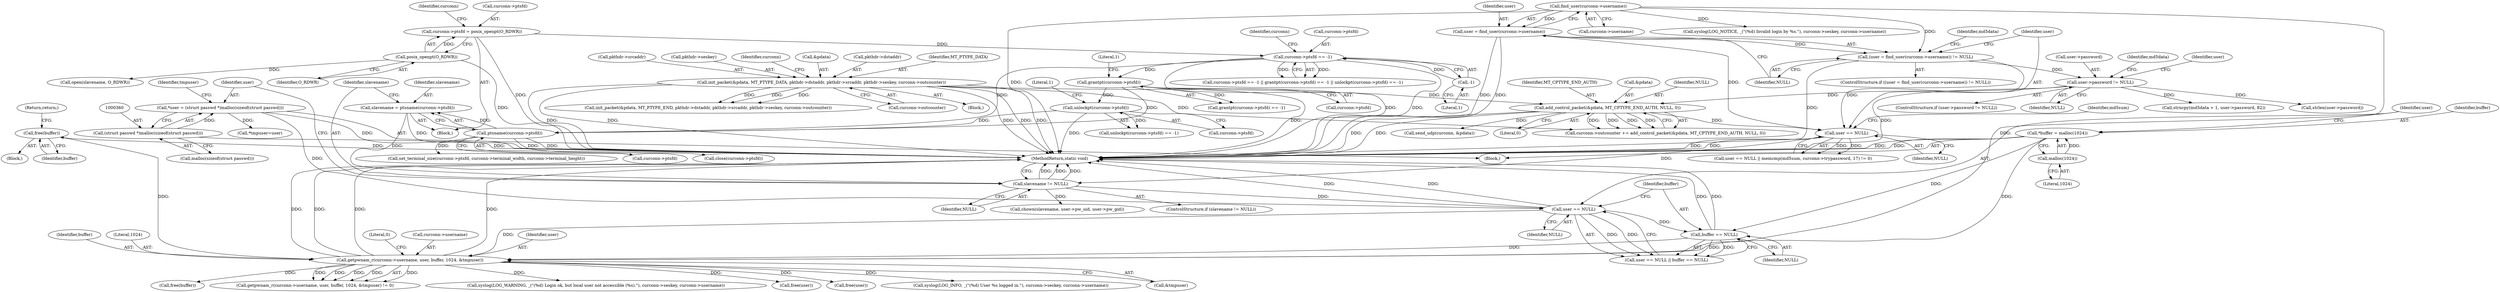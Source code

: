 digraph "0_MAC-Telnet_b69d11727d4f0f8cf719c79e3fb700f55ca03e9a_2@pointer" {
"1000425" [label="(Call,free(buffer))"];
"1000397" [label="(Call,getpwnam_r(curconn->username, user, buffer, 1024, &tmpuser))"];
"1000140" [label="(Call,find_user(curconn->username))"];
"1000375" [label="(Call,user == NULL)"];
"1000357" [label="(Call,*user = (struct passwd *)malloc(sizeof(struct passwd)))"];
"1000359" [label="(Call,(struct passwd *)malloc(sizeof(struct passwd)))"];
"1000350" [label="(Call,slavename != NULL)"];
"1000343" [label="(Call,slavename = ptsname(curconn->ptsfd))"];
"1000345" [label="(Call,ptsname(curconn->ptsfd))"];
"1000325" [label="(Call,unlockpt(curconn->ptsfd))"];
"1000318" [label="(Call,grantpt(curconn->ptsfd))"];
"1000310" [label="(Call,curconn->ptsfd == -1)"];
"1000302" [label="(Call,curconn->ptsfd = posix_openpt(O_RDWR))"];
"1000306" [label="(Call,posix_openpt(O_RDWR))"];
"1000314" [label="(Call,-1)"];
"1000264" [label="(Call,user == NULL)"];
"1000138" [label="(Call,user = find_user(curconn->username))"];
"1000244" [label="(Call,add_control_packet(&pdata, MT_CPTYPE_END_AUTH, NULL, 0))"];
"1000224" [label="(Call,init_packet(&pdata, MT_PTYPE_DATA, pkthdr->dstaddr, pkthdr->srcaddr, pkthdr->seskey, curconn->outcounter))"];
"1000156" [label="(Call,user->password != NULL)"];
"1000137" [label="(Call,(user = find_user(curconn->username)) != NULL)"];
"1000369" [label="(Call,*buffer = malloc(1024))"];
"1000371" [label="(Call,malloc(1024))"];
"1000378" [label="(Call,buffer == NULL)"];
"1000249" [label="(Literal,0)"];
"1000365" [label="(Call,*tmpuser=user)"];
"1000265" [label="(Identifier,user)"];
"1000326" [label="(Call,curconn->ptsfd)"];
"1000401" [label="(Identifier,user)"];
"1000672" [label="(Call,free(buffer))"];
"1000533" [label="(Call,close(curconn->ptsfd))"];
"1000375" [label="(Call,user == NULL)"];
"1000402" [label="(Identifier,buffer)"];
"1000371" [label="(Call,malloc(1024))"];
"1000376" [label="(Identifier,user)"];
"1000137" [label="(Call,(user = find_user(curconn->username)) != NULL)"];
"1000345" [label="(Call,ptsname(curconn->ptsfd))"];
"1000377" [label="(Identifier,NULL)"];
"1000175" [label="(Call,strncpy(md5data + 1, user->password, 82))"];
"1000352" [label="(Identifier,NULL)"];
"1000403" [label="(Literal,1024)"];
"1000330" [label="(Literal,1)"];
"1000139" [label="(Identifier,user)"];
"1000309" [label="(Call,curconn->ptsfd == -1 || grantpt(curconn->ptsfd) == -1 || unlockpt(curconn->ptsfd) == -1)"];
"1000314" [label="(Call,-1)"];
"1000361" [label="(Call,malloc(sizeof(struct passwd)))"];
"1000307" [label="(Identifier,O_RDWR)"];
"1000683" [label="(Call,set_terminal_size(curconn->ptsfd, curconn->terminal_width, curconn->terminal_height))"];
"1000359" [label="(Call,(struct passwd *)malloc(sizeof(struct passwd)))"];
"1000302" [label="(Call,curconn->ptsfd = posix_openpt(O_RDWR))"];
"1000630" [label="(Call,init_packet(&pdata, MT_PTYPE_END, pkthdr->dstaddr, pkthdr->srcaddr, pkthdr->seskey, curconn->outcounter))"];
"1000136" [label="(ControlStructure,if ((user = find_user(curconn->username)) != NULL))"];
"1000144" [label="(Identifier,NULL)"];
"1000266" [label="(Identifier,NULL)"];
"1000311" [label="(Call,curconn->ptsfd)"];
"1000319" [label="(Call,curconn->ptsfd)"];
"1000323" [label="(Literal,1)"];
"1000428" [label="(Call,chown(slavename, user->pw_uid, user->pw_gid))"];
"1000346" [label="(Call,curconn->ptsfd)"];
"1000370" [label="(Identifier,buffer)"];
"1000227" [label="(Identifier,MT_PTYPE_DATA)"];
"1000349" [label="(ControlStructure,if (slavename != NULL))"];
"1000366" [label="(Identifier,tmpuser)"];
"1000224" [label="(Call,init_packet(&pdata, MT_PTYPE_DATA, pkthdr->dstaddr, pkthdr->srcaddr, pkthdr->seskey, curconn->outcounter))"];
"1000231" [label="(Call,pkthdr->srcaddr)"];
"1000172" [label="(Identifier,md5data)"];
"1000353" [label="(Block,)"];
"1000344" [label="(Identifier,slavename)"];
"1000234" [label="(Call,pkthdr->seskey)"];
"1000351" [label="(Identifier,slavename)"];
"1000357" [label="(Call,*user = (struct passwd *)malloc(sizeof(struct passwd)))"];
"1000164" [label="(Identifier,user)"];
"1000160" [label="(Identifier,NULL)"];
"1000140" [label="(Call,find_user(curconn->username))"];
"1000324" [label="(Call,unlockpt(curconn->ptsfd) == -1)"];
"1000312" [label="(Identifier,curconn)"];
"1000244" [label="(Call,add_control_packet(&pdata, MT_CPTYPE_END_AUTH, NULL, 0))"];
"1000315" [label="(Literal,1)"];
"1000237" [label="(Call,curconn->outcounter)"];
"1000264" [label="(Call,user == NULL)"];
"1000425" [label="(Call,free(buffer))"];
"1000166" [label="(Call,strlen(user->password))"];
"1000325" [label="(Call,unlockpt(curconn->ptsfd))"];
"1000380" [label="(Identifier,NULL)"];
"1000426" [label="(Identifier,buffer)"];
"1000240" [label="(Call,curconn->outcounter += add_control_packet(&pdata, MT_CPTYPE_END_AUTH, NULL, 0))"];
"1000396" [label="(Call,getpwnam_r(curconn->username, user, buffer, 1024, &tmpuser) != 0)"];
"1000141" [label="(Call,curconn->username)"];
"1000276" [label="(Call,syslog(LOG_NOTICE, _(\"(%d) Invalid login by %s.\"), curconn->seskey, curconn->username))"];
"1000379" [label="(Identifier,buffer)"];
"1000407" [label="(Block,)"];
"1000129" [label="(Block,)"];
"1000408" [label="(Call,syslog(LOG_WARNING, _(\"(%d) Login ok, but local user not accessible (%s).\"), curconn->seskey, curconn->username))"];
"1000320" [label="(Identifier,curconn)"];
"1000156" [label="(Call,user->password != NULL)"];
"1000406" [label="(Literal,0)"];
"1000263" [label="(Call,user == NULL || memcmp(md5sum, curconn->trypassword, 17) != 0)"];
"1000310" [label="(Call,curconn->ptsfd == -1)"];
"1000670" [label="(Call,free(user))"];
"1000317" [label="(Call,grantpt(curconn->ptsfd) == -1)"];
"1000423" [label="(Call,free(user))"];
"1000397" [label="(Call,getpwnam_r(curconn->username, user, buffer, 1024, &tmpuser))"];
"1000155" [label="(ControlStructure,if (user->password != NULL))"];
"1000248" [label="(Identifier,NULL)"];
"1000343" [label="(Call,slavename = ptsname(curconn->ptsfd))"];
"1000247" [label="(Identifier,MT_CPTYPE_END_AUTH)"];
"1000476" [label="(Call,syslog(LOG_INFO, _(\"(%d) User %s logged in.\"), curconn->seskey, curconn->username))"];
"1000138" [label="(Call,user = find_user(curconn->username))"];
"1000145" [label="(Block,)"];
"1000303" [label="(Call,curconn->ptsfd)"];
"1000242" [label="(Identifier,curconn)"];
"1000157" [label="(Call,user->password)"];
"1000225" [label="(Call,&pdata)"];
"1000693" [label="(MethodReturn,static void)"];
"1000369" [label="(Call,*buffer = malloc(1024))"];
"1000440" [label="(Call,open(slavename, O_RDWR))"];
"1000427" [label="(Return,return;)"];
"1000398" [label="(Call,curconn->username)"];
"1000318" [label="(Call,grantpt(curconn->ptsfd))"];
"1000306" [label="(Call,posix_openpt(O_RDWR))"];
"1000269" [label="(Identifier,md5sum)"];
"1000350" [label="(Call,slavename != NULL)"];
"1000228" [label="(Call,pkthdr->dstaddr)"];
"1000378" [label="(Call,buffer == NULL)"];
"1000358" [label="(Identifier,user)"];
"1000372" [label="(Literal,1024)"];
"1000404" [label="(Call,&tmpuser)"];
"1000245" [label="(Call,&pdata)"];
"1000250" [label="(Call,send_udp(curconn, &pdata))"];
"1000148" [label="(Identifier,md5data)"];
"1000374" [label="(Call,user == NULL || buffer == NULL)"];
"1000425" -> "1000407"  [label="AST: "];
"1000425" -> "1000426"  [label="CFG: "];
"1000426" -> "1000425"  [label="AST: "];
"1000427" -> "1000425"  [label="CFG: "];
"1000425" -> "1000693"  [label="DDG: "];
"1000397" -> "1000425"  [label="DDG: "];
"1000397" -> "1000396"  [label="AST: "];
"1000397" -> "1000404"  [label="CFG: "];
"1000398" -> "1000397"  [label="AST: "];
"1000401" -> "1000397"  [label="AST: "];
"1000402" -> "1000397"  [label="AST: "];
"1000403" -> "1000397"  [label="AST: "];
"1000404" -> "1000397"  [label="AST: "];
"1000406" -> "1000397"  [label="CFG: "];
"1000397" -> "1000693"  [label="DDG: "];
"1000397" -> "1000693"  [label="DDG: "];
"1000397" -> "1000693"  [label="DDG: "];
"1000397" -> "1000693"  [label="DDG: "];
"1000397" -> "1000396"  [label="DDG: "];
"1000397" -> "1000396"  [label="DDG: "];
"1000397" -> "1000396"  [label="DDG: "];
"1000397" -> "1000396"  [label="DDG: "];
"1000397" -> "1000396"  [label="DDG: "];
"1000140" -> "1000397"  [label="DDG: "];
"1000375" -> "1000397"  [label="DDG: "];
"1000369" -> "1000397"  [label="DDG: "];
"1000378" -> "1000397"  [label="DDG: "];
"1000397" -> "1000408"  [label="DDG: "];
"1000397" -> "1000423"  [label="DDG: "];
"1000397" -> "1000476"  [label="DDG: "];
"1000397" -> "1000670"  [label="DDG: "];
"1000397" -> "1000672"  [label="DDG: "];
"1000140" -> "1000138"  [label="AST: "];
"1000140" -> "1000141"  [label="CFG: "];
"1000141" -> "1000140"  [label="AST: "];
"1000138" -> "1000140"  [label="CFG: "];
"1000140" -> "1000693"  [label="DDG: "];
"1000140" -> "1000137"  [label="DDG: "];
"1000140" -> "1000138"  [label="DDG: "];
"1000140" -> "1000276"  [label="DDG: "];
"1000375" -> "1000374"  [label="AST: "];
"1000375" -> "1000377"  [label="CFG: "];
"1000376" -> "1000375"  [label="AST: "];
"1000377" -> "1000375"  [label="AST: "];
"1000379" -> "1000375"  [label="CFG: "];
"1000374" -> "1000375"  [label="CFG: "];
"1000375" -> "1000693"  [label="DDG: "];
"1000375" -> "1000693"  [label="DDG: "];
"1000375" -> "1000374"  [label="DDG: "];
"1000375" -> "1000374"  [label="DDG: "];
"1000357" -> "1000375"  [label="DDG: "];
"1000350" -> "1000375"  [label="DDG: "];
"1000375" -> "1000378"  [label="DDG: "];
"1000357" -> "1000353"  [label="AST: "];
"1000357" -> "1000359"  [label="CFG: "];
"1000358" -> "1000357"  [label="AST: "];
"1000359" -> "1000357"  [label="AST: "];
"1000366" -> "1000357"  [label="CFG: "];
"1000357" -> "1000693"  [label="DDG: "];
"1000359" -> "1000357"  [label="DDG: "];
"1000357" -> "1000365"  [label="DDG: "];
"1000359" -> "1000361"  [label="CFG: "];
"1000360" -> "1000359"  [label="AST: "];
"1000361" -> "1000359"  [label="AST: "];
"1000359" -> "1000693"  [label="DDG: "];
"1000350" -> "1000349"  [label="AST: "];
"1000350" -> "1000352"  [label="CFG: "];
"1000351" -> "1000350"  [label="AST: "];
"1000352" -> "1000350"  [label="AST: "];
"1000358" -> "1000350"  [label="CFG: "];
"1000693" -> "1000350"  [label="CFG: "];
"1000350" -> "1000693"  [label="DDG: "];
"1000350" -> "1000693"  [label="DDG: "];
"1000350" -> "1000693"  [label="DDG: "];
"1000343" -> "1000350"  [label="DDG: "];
"1000264" -> "1000350"  [label="DDG: "];
"1000350" -> "1000428"  [label="DDG: "];
"1000343" -> "1000129"  [label="AST: "];
"1000343" -> "1000345"  [label="CFG: "];
"1000344" -> "1000343"  [label="AST: "];
"1000345" -> "1000343"  [label="AST: "];
"1000351" -> "1000343"  [label="CFG: "];
"1000343" -> "1000693"  [label="DDG: "];
"1000345" -> "1000343"  [label="DDG: "];
"1000345" -> "1000346"  [label="CFG: "];
"1000346" -> "1000345"  [label="AST: "];
"1000345" -> "1000693"  [label="DDG: "];
"1000325" -> "1000345"  [label="DDG: "];
"1000310" -> "1000345"  [label="DDG: "];
"1000318" -> "1000345"  [label="DDG: "];
"1000345" -> "1000533"  [label="DDG: "];
"1000345" -> "1000683"  [label="DDG: "];
"1000325" -> "1000324"  [label="AST: "];
"1000325" -> "1000326"  [label="CFG: "];
"1000326" -> "1000325"  [label="AST: "];
"1000330" -> "1000325"  [label="CFG: "];
"1000325" -> "1000693"  [label="DDG: "];
"1000325" -> "1000324"  [label="DDG: "];
"1000318" -> "1000325"  [label="DDG: "];
"1000318" -> "1000317"  [label="AST: "];
"1000318" -> "1000319"  [label="CFG: "];
"1000319" -> "1000318"  [label="AST: "];
"1000323" -> "1000318"  [label="CFG: "];
"1000318" -> "1000693"  [label="DDG: "];
"1000318" -> "1000317"  [label="DDG: "];
"1000310" -> "1000318"  [label="DDG: "];
"1000310" -> "1000309"  [label="AST: "];
"1000310" -> "1000314"  [label="CFG: "];
"1000311" -> "1000310"  [label="AST: "];
"1000314" -> "1000310"  [label="AST: "];
"1000320" -> "1000310"  [label="CFG: "];
"1000309" -> "1000310"  [label="CFG: "];
"1000310" -> "1000693"  [label="DDG: "];
"1000310" -> "1000693"  [label="DDG: "];
"1000310" -> "1000309"  [label="DDG: "];
"1000310" -> "1000309"  [label="DDG: "];
"1000302" -> "1000310"  [label="DDG: "];
"1000314" -> "1000310"  [label="DDG: "];
"1000302" -> "1000129"  [label="AST: "];
"1000302" -> "1000306"  [label="CFG: "];
"1000303" -> "1000302"  [label="AST: "];
"1000306" -> "1000302"  [label="AST: "];
"1000312" -> "1000302"  [label="CFG: "];
"1000302" -> "1000693"  [label="DDG: "];
"1000306" -> "1000302"  [label="DDG: "];
"1000306" -> "1000307"  [label="CFG: "];
"1000307" -> "1000306"  [label="AST: "];
"1000306" -> "1000693"  [label="DDG: "];
"1000306" -> "1000440"  [label="DDG: "];
"1000314" -> "1000315"  [label="CFG: "];
"1000315" -> "1000314"  [label="AST: "];
"1000264" -> "1000263"  [label="AST: "];
"1000264" -> "1000266"  [label="CFG: "];
"1000265" -> "1000264"  [label="AST: "];
"1000266" -> "1000264"  [label="AST: "];
"1000269" -> "1000264"  [label="CFG: "];
"1000263" -> "1000264"  [label="CFG: "];
"1000264" -> "1000693"  [label="DDG: "];
"1000264" -> "1000693"  [label="DDG: "];
"1000264" -> "1000263"  [label="DDG: "];
"1000264" -> "1000263"  [label="DDG: "];
"1000138" -> "1000264"  [label="DDG: "];
"1000244" -> "1000264"  [label="DDG: "];
"1000137" -> "1000264"  [label="DDG: "];
"1000138" -> "1000137"  [label="AST: "];
"1000139" -> "1000138"  [label="AST: "];
"1000144" -> "1000138"  [label="CFG: "];
"1000138" -> "1000693"  [label="DDG: "];
"1000138" -> "1000693"  [label="DDG: "];
"1000138" -> "1000137"  [label="DDG: "];
"1000244" -> "1000240"  [label="AST: "];
"1000244" -> "1000249"  [label="CFG: "];
"1000245" -> "1000244"  [label="AST: "];
"1000247" -> "1000244"  [label="AST: "];
"1000248" -> "1000244"  [label="AST: "];
"1000249" -> "1000244"  [label="AST: "];
"1000240" -> "1000244"  [label="CFG: "];
"1000244" -> "1000693"  [label="DDG: "];
"1000244" -> "1000693"  [label="DDG: "];
"1000244" -> "1000240"  [label="DDG: "];
"1000244" -> "1000240"  [label="DDG: "];
"1000244" -> "1000240"  [label="DDG: "];
"1000244" -> "1000240"  [label="DDG: "];
"1000224" -> "1000244"  [label="DDG: "];
"1000156" -> "1000244"  [label="DDG: "];
"1000244" -> "1000250"  [label="DDG: "];
"1000224" -> "1000145"  [label="AST: "];
"1000224" -> "1000237"  [label="CFG: "];
"1000225" -> "1000224"  [label="AST: "];
"1000227" -> "1000224"  [label="AST: "];
"1000228" -> "1000224"  [label="AST: "];
"1000231" -> "1000224"  [label="AST: "];
"1000234" -> "1000224"  [label="AST: "];
"1000237" -> "1000224"  [label="AST: "];
"1000242" -> "1000224"  [label="CFG: "];
"1000224" -> "1000693"  [label="DDG: "];
"1000224" -> "1000693"  [label="DDG: "];
"1000224" -> "1000693"  [label="DDG: "];
"1000224" -> "1000693"  [label="DDG: "];
"1000224" -> "1000693"  [label="DDG: "];
"1000224" -> "1000240"  [label="DDG: "];
"1000224" -> "1000630"  [label="DDG: "];
"1000224" -> "1000630"  [label="DDG: "];
"1000224" -> "1000630"  [label="DDG: "];
"1000156" -> "1000155"  [label="AST: "];
"1000156" -> "1000160"  [label="CFG: "];
"1000157" -> "1000156"  [label="AST: "];
"1000160" -> "1000156"  [label="AST: "];
"1000164" -> "1000156"  [label="CFG: "];
"1000172" -> "1000156"  [label="CFG: "];
"1000156" -> "1000693"  [label="DDG: "];
"1000137" -> "1000156"  [label="DDG: "];
"1000156" -> "1000166"  [label="DDG: "];
"1000156" -> "1000175"  [label="DDG: "];
"1000137" -> "1000136"  [label="AST: "];
"1000137" -> "1000144"  [label="CFG: "];
"1000144" -> "1000137"  [label="AST: "];
"1000148" -> "1000137"  [label="CFG: "];
"1000265" -> "1000137"  [label="CFG: "];
"1000137" -> "1000693"  [label="DDG: "];
"1000369" -> "1000353"  [label="AST: "];
"1000369" -> "1000371"  [label="CFG: "];
"1000370" -> "1000369"  [label="AST: "];
"1000371" -> "1000369"  [label="AST: "];
"1000376" -> "1000369"  [label="CFG: "];
"1000369" -> "1000693"  [label="DDG: "];
"1000369" -> "1000693"  [label="DDG: "];
"1000371" -> "1000369"  [label="DDG: "];
"1000369" -> "1000378"  [label="DDG: "];
"1000371" -> "1000372"  [label="CFG: "];
"1000372" -> "1000371"  [label="AST: "];
"1000378" -> "1000374"  [label="AST: "];
"1000378" -> "1000380"  [label="CFG: "];
"1000379" -> "1000378"  [label="AST: "];
"1000380" -> "1000378"  [label="AST: "];
"1000374" -> "1000378"  [label="CFG: "];
"1000378" -> "1000693"  [label="DDG: "];
"1000378" -> "1000693"  [label="DDG: "];
"1000378" -> "1000374"  [label="DDG: "];
"1000378" -> "1000374"  [label="DDG: "];
}
